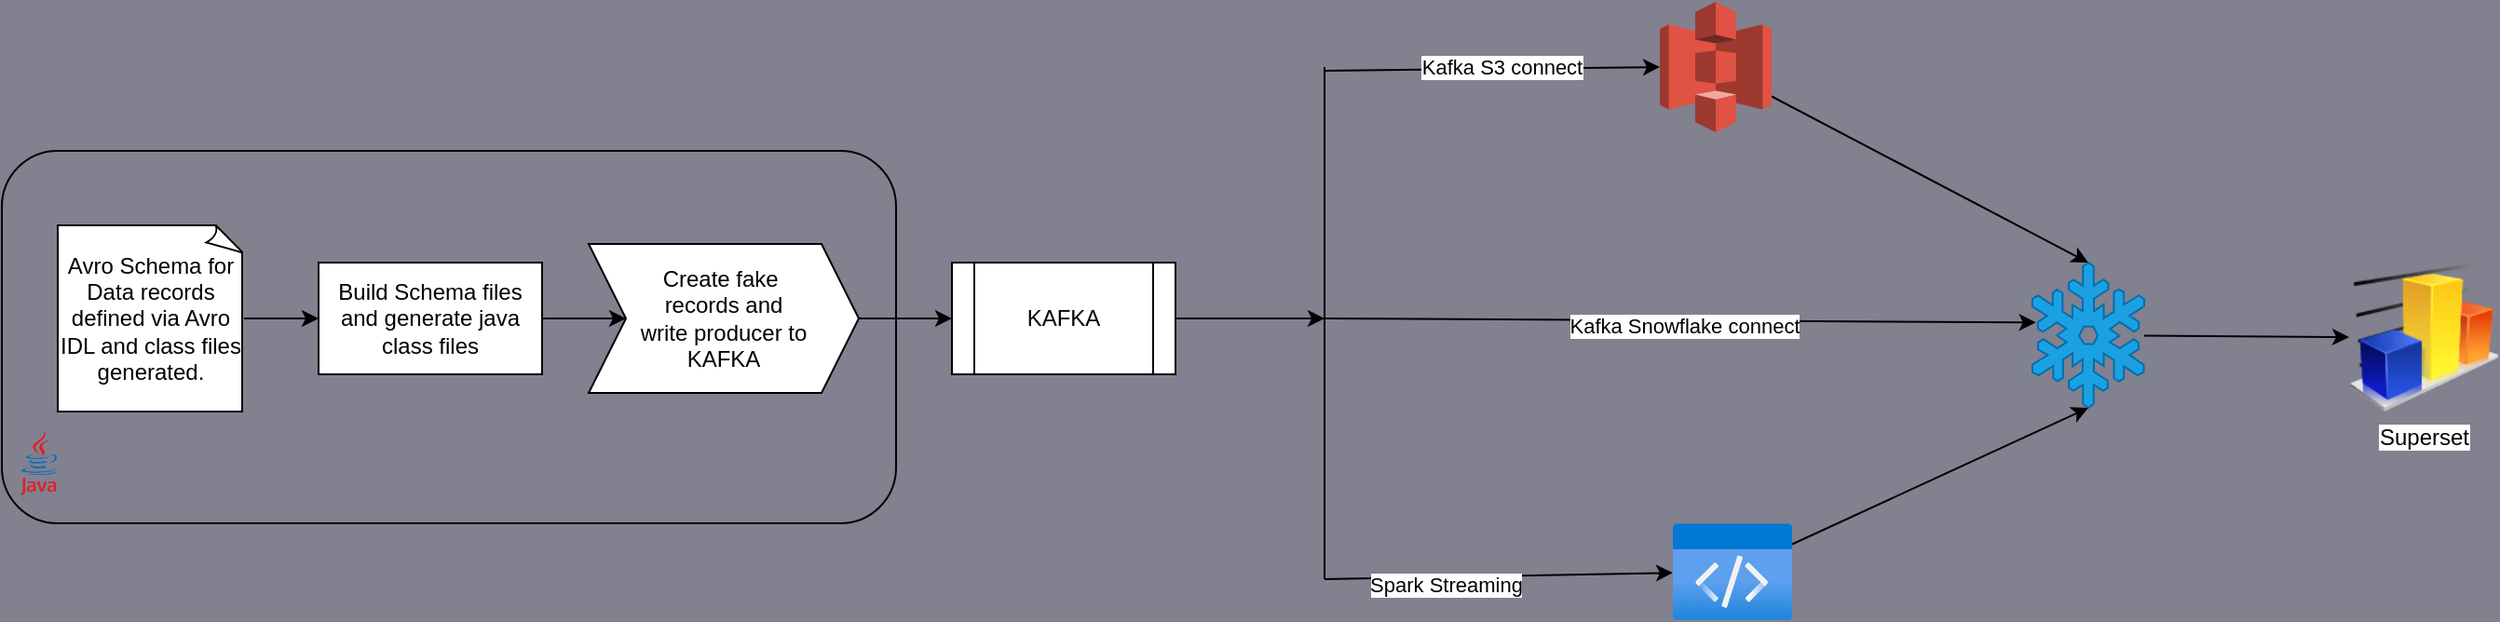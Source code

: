<mxfile>
    <diagram id="wj3ed6IGQTsFisLiYsuj" name="Page-1">
        <mxGraphModel dx="1177" dy="1538" grid="1" gridSize="10" guides="1" tooltips="1" connect="1" arrows="1" fold="1" page="1" pageScale="1" pageWidth="850" pageHeight="1100" background="#818190" math="0" shadow="0">
            <root>
                <mxCell id="0"/>
                <mxCell id="1" parent="0"/>
                <mxCell id="7" value="" style="rounded=1;whiteSpace=wrap;html=1;fillColor=none;" parent="1" vertex="1">
                    <mxGeometry x="-10" y="50" width="480" height="200" as="geometry"/>
                </mxCell>
                <mxCell id="9" style="edgeStyle=none;html=1;entryX=0;entryY=0.5;entryDx=0;entryDy=0;" parent="1" source="3" target="4" edge="1">
                    <mxGeometry relative="1" as="geometry"/>
                </mxCell>
                <mxCell id="3" value="Avro Schema for Data records defined via Avro IDL and class files generated." style="whiteSpace=wrap;html=1;shape=mxgraph.basic.document" parent="1" vertex="1">
                    <mxGeometry x="20" y="90" width="100" height="100" as="geometry"/>
                </mxCell>
                <mxCell id="10" style="edgeStyle=none;html=1;entryX=0;entryY=0.5;entryDx=0;entryDy=0;" parent="1" source="4" target="5" edge="1">
                    <mxGeometry relative="1" as="geometry"/>
                </mxCell>
                <mxCell id="4" value="Build Schema files and generate java class files" style="rounded=0;whiteSpace=wrap;html=1;" parent="1" vertex="1">
                    <mxGeometry x="160" y="110" width="120" height="60" as="geometry"/>
                </mxCell>
                <mxCell id="11" style="edgeStyle=none;html=1;entryX=0;entryY=0.5;entryDx=0;entryDy=0;entryPerimeter=0;" parent="1" source="5" edge="1">
                    <mxGeometry relative="1" as="geometry">
                        <mxPoint x="500" y="140" as="targetPoint"/>
                    </mxGeometry>
                </mxCell>
                <mxCell id="5" value="Create fake&amp;nbsp;&lt;br&gt;records and&lt;br&gt;write producer to&lt;br&gt;KAFKA" style="shape=step;perimeter=stepPerimeter;whiteSpace=wrap;html=1;fixedSize=1;" parent="1" vertex="1">
                    <mxGeometry x="305" y="100" width="145" height="80" as="geometry"/>
                </mxCell>
                <mxCell id="8" value="" style="dashed=0;outlineConnect=0;html=1;align=center;labelPosition=center;verticalLabelPosition=bottom;verticalAlign=top;shape=mxgraph.weblogos.java;fillColor=none;" parent="1" vertex="1">
                    <mxGeometry y="200" width="20" height="35" as="geometry"/>
                </mxCell>
                <mxCell id="14" style="edgeStyle=none;html=1;exitX=1;exitY=0.5;exitDx=0;exitDy=0;" parent="1" source="12" edge="1">
                    <mxGeometry relative="1" as="geometry">
                        <mxPoint x="700" y="140" as="targetPoint"/>
                    </mxGeometry>
                </mxCell>
                <mxCell id="12" value="KAFKA" style="shape=process;whiteSpace=wrap;html=1;backgroundOutline=1;fillColor=default;" parent="1" vertex="1">
                    <mxGeometry x="500" y="110" width="120" height="60" as="geometry"/>
                </mxCell>
                <mxCell id="13" value="" style="endArrow=none;html=1;" parent="1" edge="1">
                    <mxGeometry width="50" height="50" relative="1" as="geometry">
                        <mxPoint x="700" y="280" as="sourcePoint"/>
                        <mxPoint x="700" y="5" as="targetPoint"/>
                    </mxGeometry>
                </mxCell>
                <mxCell id="32" style="edgeStyle=none;html=1;entryX=0.5;entryY=0;entryDx=0;entryDy=0;entryPerimeter=0;" parent="1" source="15" target="18" edge="1">
                    <mxGeometry relative="1" as="geometry"/>
                </mxCell>
                <mxCell id="15" value="" style="outlineConnect=0;dashed=0;verticalLabelPosition=bottom;verticalAlign=top;align=center;html=1;shape=mxgraph.aws3.s3;fillColor=#E05243;gradientColor=none;" parent="1" vertex="1">
                    <mxGeometry x="880" y="-30" width="60" height="70" as="geometry"/>
                </mxCell>
                <mxCell id="16" value="" style="endArrow=classic;html=1;entryX=0;entryY=0.5;entryDx=0;entryDy=0;entryPerimeter=0;" parent="1" target="15" edge="1">
                    <mxGeometry width="50" height="50" relative="1" as="geometry">
                        <mxPoint x="700" y="7" as="sourcePoint"/>
                        <mxPoint x="930" y="160" as="targetPoint"/>
                    </mxGeometry>
                </mxCell>
                <mxCell id="17" value="Kafka S3 connect" style="edgeLabel;html=1;align=center;verticalAlign=middle;resizable=0;points=[];" parent="16" vertex="1" connectable="0">
                    <mxGeometry x="0.067" y="1" relative="1" as="geometry">
                        <mxPoint x="-1" as="offset"/>
                    </mxGeometry>
                </mxCell>
                <mxCell id="31" style="edgeStyle=none;html=1;entryX=0;entryY=0.5;entryDx=0;entryDy=0;" parent="1" source="18" target="29" edge="1">
                    <mxGeometry relative="1" as="geometry"/>
                </mxCell>
                <mxCell id="18" value="" style="shape=mxgraph.signs.nature.snowflake;html=1;pointerEvents=1;fillColor=#1ba1e2;strokeColor=#006EAF;verticalLabelPosition=bottom;verticalAlign=top;align=center;fontColor=#ffffff;" parent="1" vertex="1">
                    <mxGeometry x="1080" y="110" width="60" height="78" as="geometry"/>
                </mxCell>
                <mxCell id="19" value="" style="endArrow=classic;html=1;entryX=0.031;entryY=0.412;entryDx=0;entryDy=0;entryPerimeter=0;" parent="1" target="18" edge="1">
                    <mxGeometry width="50" height="50" relative="1" as="geometry">
                        <mxPoint x="700" y="140" as="sourcePoint"/>
                        <mxPoint x="930" y="160" as="targetPoint"/>
                    </mxGeometry>
                </mxCell>
                <mxCell id="20" value="Kafka Snowflake connect" style="edgeLabel;html=1;align=center;verticalAlign=middle;resizable=0;points=[];" parent="19" vertex="1" connectable="0">
                    <mxGeometry x="0.015" y="-3" relative="1" as="geometry">
                        <mxPoint x="-1" as="offset"/>
                    </mxGeometry>
                </mxCell>
                <mxCell id="33" style="edgeStyle=none;html=1;entryX=0.5;entryY=1;entryDx=0;entryDy=0;entryPerimeter=0;" parent="1" source="21" target="18" edge="1">
                    <mxGeometry relative="1" as="geometry"/>
                </mxCell>
                <mxCell id="21" value="" style="aspect=fixed;html=1;points=[];align=center;image;fontSize=12;image=img/lib/azure2/general/Code.svg;fillColor=default;" parent="1" vertex="1">
                    <mxGeometry x="887" y="250" width="64" height="52" as="geometry"/>
                </mxCell>
                <mxCell id="22" value="" style="endArrow=classic;html=1;" parent="1" target="21" edge="1">
                    <mxGeometry width="50" height="50" relative="1" as="geometry">
                        <mxPoint x="700" y="280" as="sourcePoint"/>
                        <mxPoint x="930" y="160" as="targetPoint"/>
                    </mxGeometry>
                </mxCell>
                <mxCell id="23" value="Spark Streaming" style="edgeLabel;html=1;align=center;verticalAlign=middle;resizable=0;points=[];" parent="22" vertex="1" connectable="0">
                    <mxGeometry x="-0.294" y="-4" relative="1" as="geometry">
                        <mxPoint x="-1" as="offset"/>
                    </mxGeometry>
                </mxCell>
                <mxCell id="29" value="Superset" style="image;html=1;image=img/lib/clip_art/finance/Graph_128x128.png;fillColor=default;" parent="1" vertex="1">
                    <mxGeometry x="1250" y="110" width="80" height="80" as="geometry"/>
                </mxCell>
            </root>
        </mxGraphModel>
    </diagram>
</mxfile>